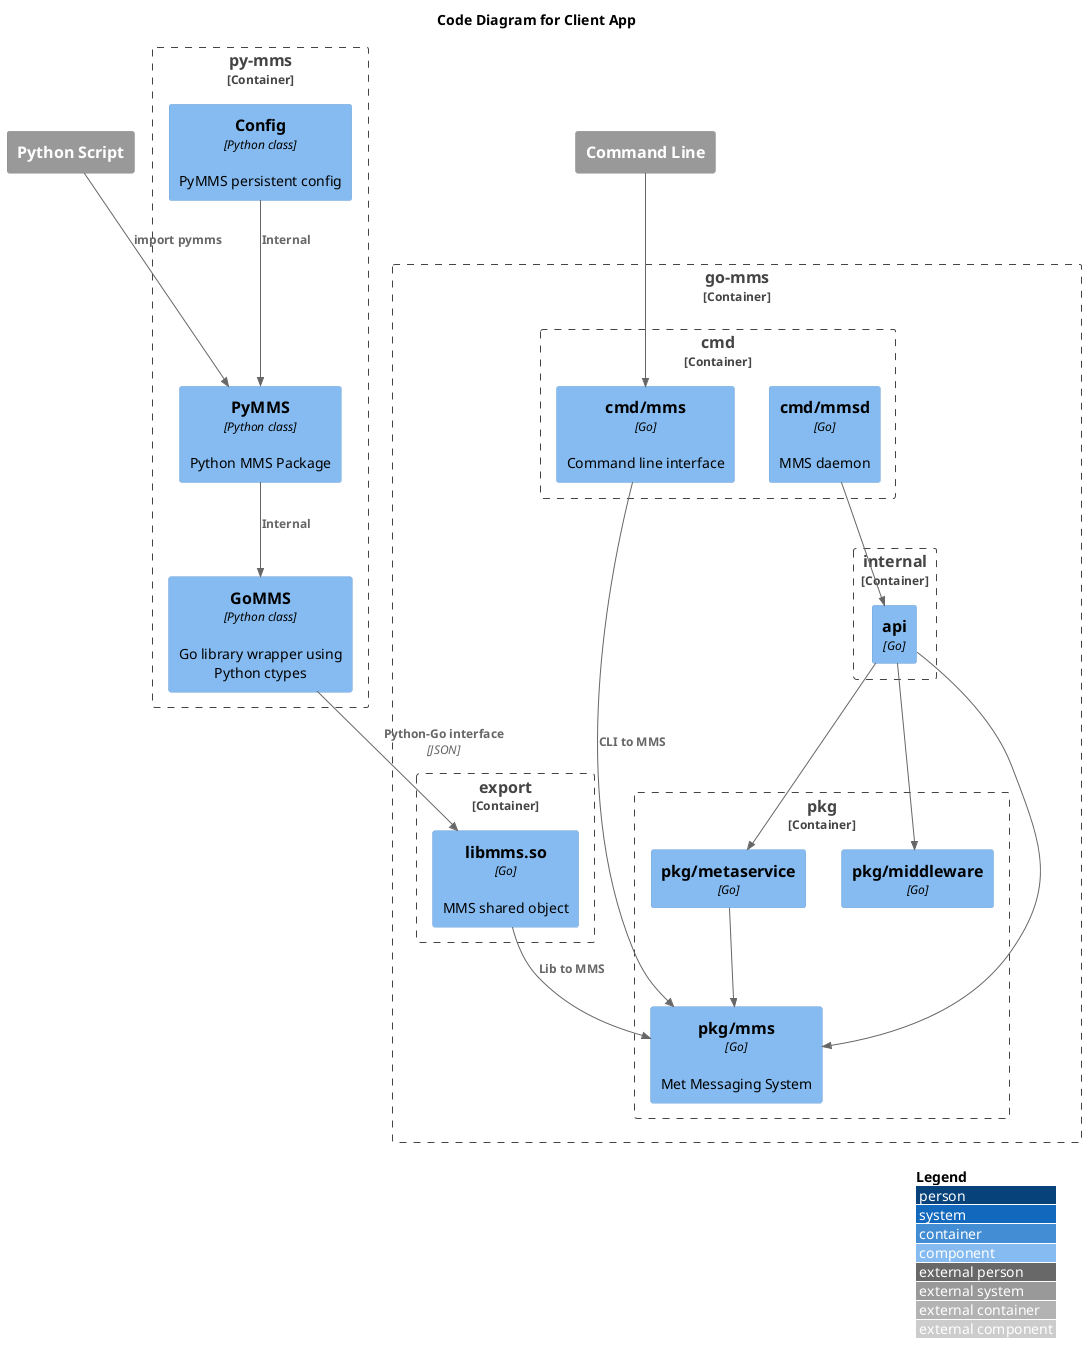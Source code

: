 @startuml
!include<C4/C4_Component>
!include<office/Users/user.puml>

LAYOUT_WITH_LEGEND()
' left to right direction

title Code Diagram for Client App

System_Ext(user, "Python Script")
System_Ext(cli, "Command Line")

Container_Boundary(py-mms, "py-mms") {

    Component(PyMMS, "PyMMS", "Python class", "Python MMS Package")
    Component(GoMMS, "GoMMS", "Python class", "Go library wrapper using Python ctypes")
    Component(Config, "Config", "Python class", "PyMMS persistent config")

    Rel(PyMMS, GoMMS, "Internal")
    Rel(Config, PyMMS, "Internal")

}

Container_Boundary(go-mms, "go-mms") {

    Container_Boundary(go-mms-cmd, "cmd") {
        Component(cmdmms, "cmd/mms", "Go", "Command line interface")
        Component(cmdmmsd, "cmd/mmsd", "Go", "MMS daemon")
    }
    Container_Boundary(go-mms-pkg, "pkg") {
        Component(pkgmms, "pkg/mms", "Go", "Met Messaging System")
        Component(pkgmeta, "pkg/metaservice", "Go", "")
        Component(pkgmiddle, "pkg/middleware", "Go", "")
    }
    Container_Boundary(go-mms-internal, "internal") {
        Component(intapi, "api", "Go", "")
    }
    Container_Boundary(go-mms-export, "export") {
        Component(libmms, "libmms.so", "Go", "MMS shared object")
    }

    Rel(cmdmms, pkgmms, "CLI to MMS")

    Rel(cmdmmsd, intapi, "")

    Rel(libmms, pkgmms, "Lib to MMS")

    Rel(pkgmeta, pkgmms, "")

    Rel(intapi, pkgmms, "")
    Rel(intapi, pkgmeta, "")
    Rel(intapi, pkgmiddle, "")
}

Rel(user, PyMMS, "import pymms")
Rel(cli, cmdmms, "")
Rel(GoMMS, libmms, "Python-Go interface", "JSON")

@enduml
